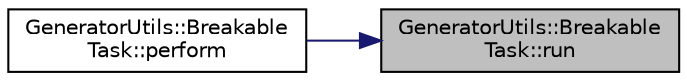 digraph "GeneratorUtils::BreakableTask::run"
{
 // LATEX_PDF_SIZE
  edge [fontname="Helvetica",fontsize="10",labelfontname="Helvetica",labelfontsize="10"];
  node [fontname="Helvetica",fontsize="10",shape=record];
  rankdir="RL";
  Node1 [label="GeneratorUtils::Breakable\lTask::run",height=0.2,width=0.4,color="black", fillcolor="grey75", style="filled", fontcolor="black",tooltip=" "];
  Node1 -> Node2 [dir="back",color="midnightblue",fontsize="10",style="solid",fontname="Helvetica"];
  Node2 [label="GeneratorUtils::Breakable\lTask::perform",height=0.2,width=0.4,color="black", fillcolor="white", style="filled",URL="$class_generator_utils_1_1_breakable_task.html#adb5770c158646a40d738b4adafc8a857",tooltip="perform job"];
}
